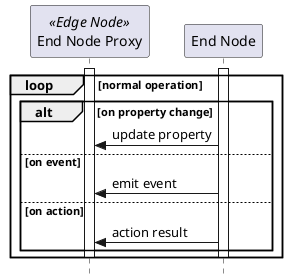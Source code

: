 @startuml
skinparam style strictuml

participant "End Node Proxy" as proxy <<Edge Node>>
participant "End Node" as endNode

loop normal operation
activate endNode
activate proxy

    alt on property change
        endNode -> proxy: update property
    else on event
        endNode -> proxy: emit event
    else on action
        endNode -> proxy: action result
    end

deactivate proxy
deactivate endNode
end

@enduml
